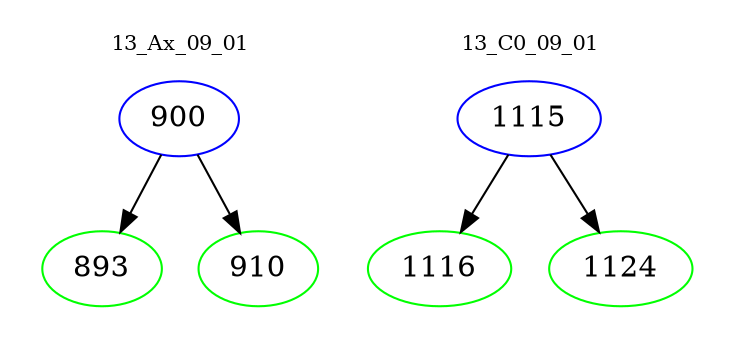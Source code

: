 digraph{
subgraph cluster_0 {
color = white
label = "13_Ax_09_01";
fontsize=10;
T0_900 [label="900", color="blue"]
T0_900 -> T0_893 [color="black"]
T0_893 [label="893", color="green"]
T0_900 -> T0_910 [color="black"]
T0_910 [label="910", color="green"]
}
subgraph cluster_1 {
color = white
label = "13_C0_09_01";
fontsize=10;
T1_1115 [label="1115", color="blue"]
T1_1115 -> T1_1116 [color="black"]
T1_1116 [label="1116", color="green"]
T1_1115 -> T1_1124 [color="black"]
T1_1124 [label="1124", color="green"]
}
}
